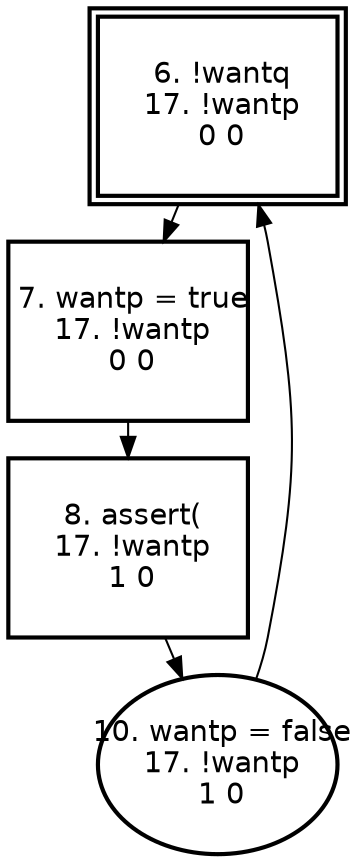 digraph "" {
  graph [size="16,12",ranksep=.25];               
  node [shape=box,fontname=Helvetica,fontsize=14];
  node [width=1.6,height=1.2,fixedsize=true];     
 0 [label=" 6. !wantq\n 17. !wantp\n 0 0\n" peripheries = 2  style = bold ];
 1 [label=" 7. wantp = true\n 17. !wantp\n 0 0\n" style = bold ];
 2 [label=" 8. assert(\n 17. !wantp\n 1 0\n" style = bold ];
 3 [label=" 10. wantp = false\n 17. !wantp\n 1 0\n" shape = ellipse  style = bold ];
 0 -> 1;
 1 -> 2;
 2 -> 3;
 3 -> 0;
}
